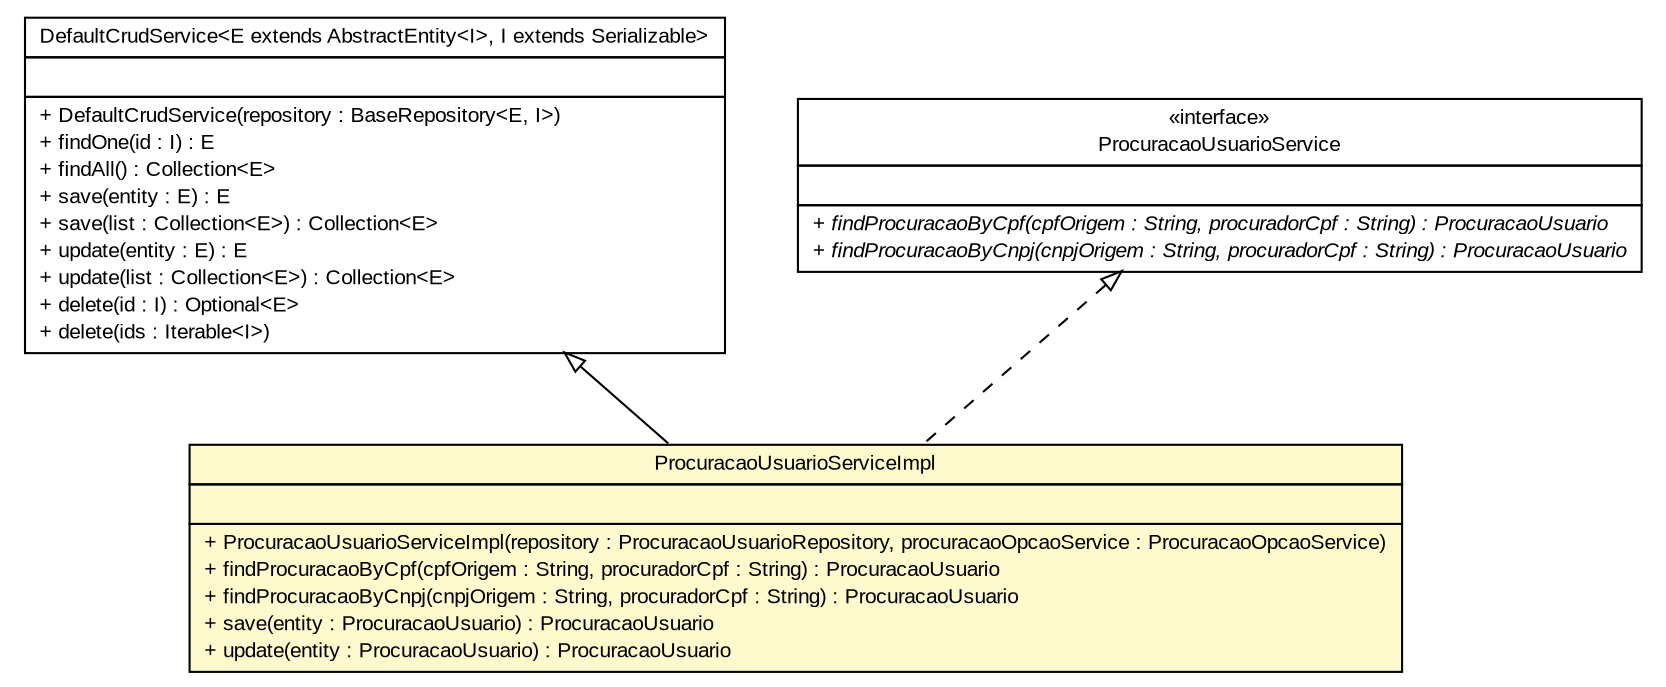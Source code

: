 #!/usr/local/bin/dot
#
# Class diagram 
# Generated by UMLGraph version R5_6 (http://www.umlgraph.org/)
#

digraph G {
	edge [fontname="arial",fontsize=10,labelfontname="arial",labelfontsize=10];
	node [fontname="arial",fontsize=10,shape=plaintext];
	nodesep=0.25;
	ranksep=0.5;
	// br.gov.to.sefaz.business.service.impl.DefaultCrudService<E extends br.gov.to.sefaz.persistence.entity.AbstractEntity<I>, I extends java.io.Serializable>
	c666810 [label=<<table title="br.gov.to.sefaz.business.service.impl.DefaultCrudService" border="0" cellborder="1" cellspacing="0" cellpadding="2" port="p" href="../../../../../business/service/impl/DefaultCrudService.html">
		<tr><td><table border="0" cellspacing="0" cellpadding="1">
<tr><td align="center" balign="center"> DefaultCrudService&lt;E extends AbstractEntity&lt;I&gt;, I extends Serializable&gt; </td></tr>
		</table></td></tr>
		<tr><td><table border="0" cellspacing="0" cellpadding="1">
<tr><td align="left" balign="left">  </td></tr>
		</table></td></tr>
		<tr><td><table border="0" cellspacing="0" cellpadding="1">
<tr><td align="left" balign="left"> + DefaultCrudService(repository : BaseRepository&lt;E, I&gt;) </td></tr>
<tr><td align="left" balign="left"> + findOne(id : I) : E </td></tr>
<tr><td align="left" balign="left"> + findAll() : Collection&lt;E&gt; </td></tr>
<tr><td align="left" balign="left"> + save(entity : E) : E </td></tr>
<tr><td align="left" balign="left"> + save(list : Collection&lt;E&gt;) : Collection&lt;E&gt; </td></tr>
<tr><td align="left" balign="left"> + update(entity : E) : E </td></tr>
<tr><td align="left" balign="left"> + update(list : Collection&lt;E&gt;) : Collection&lt;E&gt; </td></tr>
<tr><td align="left" balign="left"> + delete(id : I) : Optional&lt;E&gt; </td></tr>
<tr><td align="left" balign="left"> + delete(ids : Iterable&lt;I&gt;) </td></tr>
		</table></td></tr>
		</table>>, URL="../../../../../business/service/impl/DefaultCrudService.html", fontname="arial", fontcolor="black", fontsize=10.0];
	// br.gov.to.sefaz.seg.business.gestao.service.ProcuracaoUsuarioService
	c666922 [label=<<table title="br.gov.to.sefaz.seg.business.gestao.service.ProcuracaoUsuarioService" border="0" cellborder="1" cellspacing="0" cellpadding="2" port="p" href="../ProcuracaoUsuarioService.html">
		<tr><td><table border="0" cellspacing="0" cellpadding="1">
<tr><td align="center" balign="center"> &#171;interface&#187; </td></tr>
<tr><td align="center" balign="center"> ProcuracaoUsuarioService </td></tr>
		</table></td></tr>
		<tr><td><table border="0" cellspacing="0" cellpadding="1">
<tr><td align="left" balign="left">  </td></tr>
		</table></td></tr>
		<tr><td><table border="0" cellspacing="0" cellpadding="1">
<tr><td align="left" balign="left"><font face="arial italic" point-size="10.0"> + findProcuracaoByCpf(cpfOrigem : String, procuradorCpf : String) : ProcuracaoUsuario </font></td></tr>
<tr><td align="left" balign="left"><font face="arial italic" point-size="10.0"> + findProcuracaoByCnpj(cnpjOrigem : String, procuradorCpf : String) : ProcuracaoUsuario </font></td></tr>
		</table></td></tr>
		</table>>, URL="../ProcuracaoUsuarioService.html", fontname="arial", fontcolor="black", fontsize=10.0];
	// br.gov.to.sefaz.seg.business.gestao.service.impl.ProcuracaoUsuarioServiceImpl
	c666956 [label=<<table title="br.gov.to.sefaz.seg.business.gestao.service.impl.ProcuracaoUsuarioServiceImpl" border="0" cellborder="1" cellspacing="0" cellpadding="2" port="p" bgcolor="lemonChiffon" href="./ProcuracaoUsuarioServiceImpl.html">
		<tr><td><table border="0" cellspacing="0" cellpadding="1">
<tr><td align="center" balign="center"> ProcuracaoUsuarioServiceImpl </td></tr>
		</table></td></tr>
		<tr><td><table border="0" cellspacing="0" cellpadding="1">
<tr><td align="left" balign="left">  </td></tr>
		</table></td></tr>
		<tr><td><table border="0" cellspacing="0" cellpadding="1">
<tr><td align="left" balign="left"> + ProcuracaoUsuarioServiceImpl(repository : ProcuracaoUsuarioRepository, procuracaoOpcaoService : ProcuracaoOpcaoService) </td></tr>
<tr><td align="left" balign="left"> + findProcuracaoByCpf(cpfOrigem : String, procuradorCpf : String) : ProcuracaoUsuario </td></tr>
<tr><td align="left" balign="left"> + findProcuracaoByCnpj(cnpjOrigem : String, procuradorCpf : String) : ProcuracaoUsuario </td></tr>
<tr><td align="left" balign="left"> + save(entity : ProcuracaoUsuario) : ProcuracaoUsuario </td></tr>
<tr><td align="left" balign="left"> + update(entity : ProcuracaoUsuario) : ProcuracaoUsuario </td></tr>
		</table></td></tr>
		</table>>, URL="./ProcuracaoUsuarioServiceImpl.html", fontname="arial", fontcolor="black", fontsize=10.0];
	//br.gov.to.sefaz.seg.business.gestao.service.impl.ProcuracaoUsuarioServiceImpl extends br.gov.to.sefaz.business.service.impl.DefaultCrudService<br.gov.to.sefaz.seg.persistence.entity.ProcuracaoUsuario, java.lang.Long>
	c666810:p -> c666956:p [dir=back,arrowtail=empty];
	//br.gov.to.sefaz.seg.business.gestao.service.impl.ProcuracaoUsuarioServiceImpl implements br.gov.to.sefaz.seg.business.gestao.service.ProcuracaoUsuarioService
	c666922:p -> c666956:p [dir=back,arrowtail=empty,style=dashed];
}

